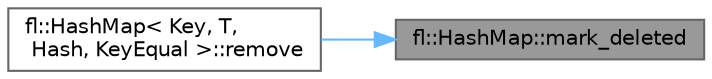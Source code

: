 digraph "fl::HashMap::mark_deleted"
{
 // INTERACTIVE_SVG=YES
 // LATEX_PDF_SIZE
  bgcolor="transparent";
  edge [fontname=Helvetica,fontsize=10,labelfontname=Helvetica,labelfontsize=10];
  node [fontname=Helvetica,fontsize=10,shape=box,height=0.2,width=0.4];
  rankdir="RL";
  Node1 [id="Node000001",label="fl::HashMap::mark_deleted",height=0.2,width=0.4,color="gray40", fillcolor="grey60", style="filled", fontcolor="black",tooltip=" "];
  Node1 -> Node2 [id="edge1_Node000001_Node000002",dir="back",color="steelblue1",style="solid",tooltip=" "];
  Node2 [id="Node000002",label="fl::HashMap\< Key, T,\l Hash, KeyEqual \>::remove",height=0.2,width=0.4,color="grey40", fillcolor="white", style="filled",URL="$dc/de6/classfl_1_1_hash_map_a806148ed1728704581544cf587403bae.html#a806148ed1728704581544cf587403bae",tooltip=" "];
}
